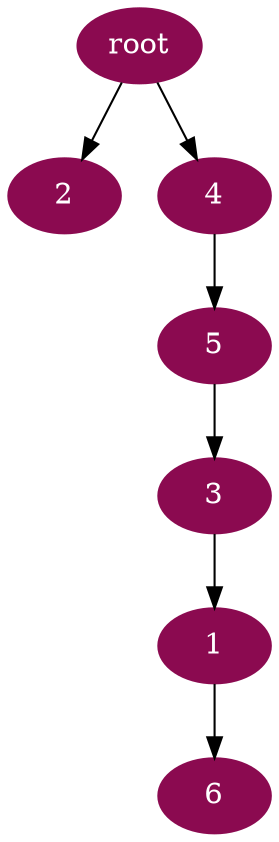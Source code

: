 digraph G {
node [color=deeppink4, style=filled, fontcolor=white];
3 -> 1;
"root" -> 2;
5 -> 3;
"root" -> 4;
4 -> 5;
1 -> 6;
}
